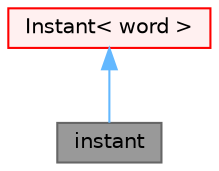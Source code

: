 digraph "instant"
{
 // LATEX_PDF_SIZE
  bgcolor="transparent";
  edge [fontname=Helvetica,fontsize=10,labelfontname=Helvetica,labelfontsize=10];
  node [fontname=Helvetica,fontsize=10,shape=box,height=0.2,width=0.4];
  Node1 [id="Node000001",label="instant",height=0.2,width=0.4,color="gray40", fillcolor="grey60", style="filled", fontcolor="black",tooltip="An instant of time. Contains the time value and name. Uses Foam::Time when formatting the name."];
  Node2 -> Node1 [id="edge1_Node000001_Node000002",dir="back",color="steelblue1",style="solid",tooltip=" "];
  Node2 [id="Node000002",label="Instant\< word \>",height=0.2,width=0.4,color="red", fillcolor="#FFF0F0", style="filled",URL="$classFoam_1_1Instant.html",tooltip=" "];
}
